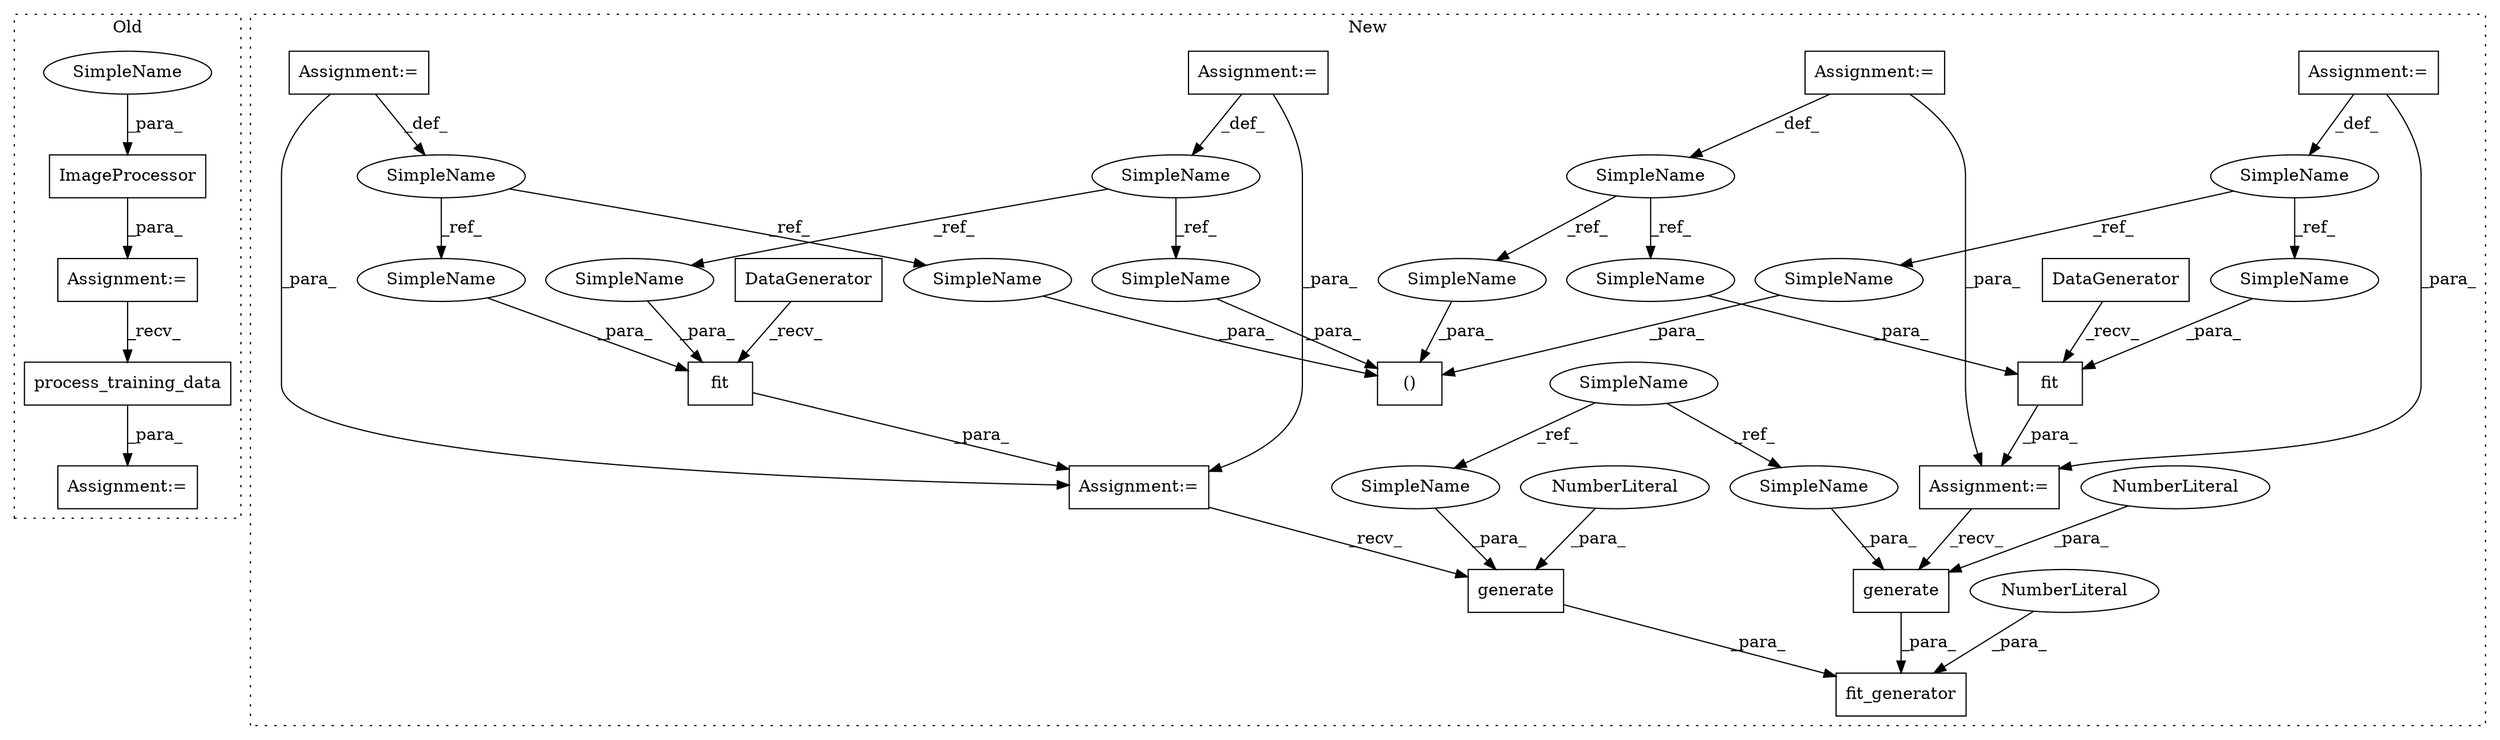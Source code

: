 digraph G {
subgraph cluster0 {
1 [label="process_training_data" a="32" s="1329" l="23" shape="box"];
3 [label="Assignment:=" a="7" s="1313" l="1" shape="box"];
12 [label="ImageProcessor" a="32" s="1252,1295" l="15,1" shape="box"];
25 [label="Assignment:=" a="7" s="1251" l="1" shape="box"];
37 [label="SimpleName" a="42" s="1278" l="17" shape="ellipse"];
label = "Old";
style="dotted";
}
subgraph cluster1 {
2 [label="()" a="106" s="1282" l="65" shape="box"];
4 [label="SimpleName" a="42" s="279" l="7" shape="ellipse"];
5 [label="fit" a="32" s="1443,1462" l="4,1" shape="box"];
6 [label="SimpleName" a="42" s="560" l="7" shape="ellipse"];
7 [label="fit_generator" a="32" s="1621,1716" l="14,1" shape="box"];
8 [label="NumberLiteral" a="34" s="1714" l="2" shape="ellipse"];
9 [label="SimpleName" a="42" s="462" l="6" shape="ellipse"];
10 [label="fit" a="32" s="1494,1511" l="4,1" shape="box"];
11 [label="SimpleName" a="42" s="263" l="6" shape="ellipse"];
13 [label="DataGenerator" a="32" s="1478" l="15" shape="box"];
14 [label="Assignment:=" a="7" s="462" l="6" shape="box"];
15 [label="DataGenerator" a="32" s="1427" l="15" shape="box"];
16 [label="Assignment:=" a="7" s="1426" l="1" shape="box"];
17 [label="Assignment:=" a="7" s="560" l="7" shape="box"];
18 [label="generate" a="32" s="1645,1673" l="9,1" shape="box"];
19 [label="NumberLiteral" a="34" s="1672" l="1" shape="ellipse"];
20 [label="SimpleName" a="42" s="707" l="17" shape="ellipse"];
21 [label="generate" a="32" s="1684,1712" l="9,1" shape="box"];
22 [label="NumberLiteral" a="34" s="1711" l="1" shape="ellipse"];
23 [label="Assignment:=" a="7" s="263" l="6" shape="box"];
24 [label="Assignment:=" a="7" s="1477" l="1" shape="box"];
26 [label="Assignment:=" a="7" s="279" l="7" shape="box"];
27 [label="SimpleName" a="42" s="1498" l="6" shape="ellipse"];
28 [label="SimpleName" a="42" s="1302" l="6" shape="ellipse"];
29 [label="SimpleName" a="42" s="1654" l="17" shape="ellipse"];
30 [label="SimpleName" a="42" s="1693" l="17" shape="ellipse"];
31 [label="SimpleName" a="42" s="1447" l="7" shape="ellipse"];
32 [label="SimpleName" a="42" s="1282" l="7" shape="ellipse"];
33 [label="SimpleName" a="42" s="1505" l="6" shape="ellipse"];
34 [label="SimpleName" a="42" s="1341" l="6" shape="ellipse"];
35 [label="SimpleName" a="42" s="1455" l="7" shape="ellipse"];
36 [label="SimpleName" a="42" s="1321" l="7" shape="ellipse"];
label = "New";
style="dotted";
}
1 -> 3 [label="_para_"];
4 -> 35 [label="_ref_"];
4 -> 36 [label="_ref_"];
5 -> 16 [label="_para_"];
6 -> 31 [label="_ref_"];
6 -> 32 [label="_ref_"];
8 -> 7 [label="_para_"];
9 -> 33 [label="_ref_"];
9 -> 34 [label="_ref_"];
10 -> 24 [label="_para_"];
11 -> 28 [label="_ref_"];
11 -> 27 [label="_ref_"];
12 -> 25 [label="_para_"];
13 -> 10 [label="_recv_"];
14 -> 9 [label="_def_"];
14 -> 24 [label="_para_"];
15 -> 5 [label="_recv_"];
16 -> 18 [label="_recv_"];
17 -> 6 [label="_def_"];
17 -> 16 [label="_para_"];
18 -> 7 [label="_para_"];
19 -> 18 [label="_para_"];
20 -> 29 [label="_ref_"];
20 -> 30 [label="_ref_"];
21 -> 7 [label="_para_"];
22 -> 21 [label="_para_"];
23 -> 24 [label="_para_"];
23 -> 11 [label="_def_"];
24 -> 21 [label="_recv_"];
25 -> 1 [label="_recv_"];
26 -> 4 [label="_def_"];
26 -> 16 [label="_para_"];
27 -> 10 [label="_para_"];
28 -> 2 [label="_para_"];
29 -> 18 [label="_para_"];
30 -> 21 [label="_para_"];
31 -> 5 [label="_para_"];
32 -> 2 [label="_para_"];
33 -> 10 [label="_para_"];
34 -> 2 [label="_para_"];
35 -> 5 [label="_para_"];
36 -> 2 [label="_para_"];
37 -> 12 [label="_para_"];
}